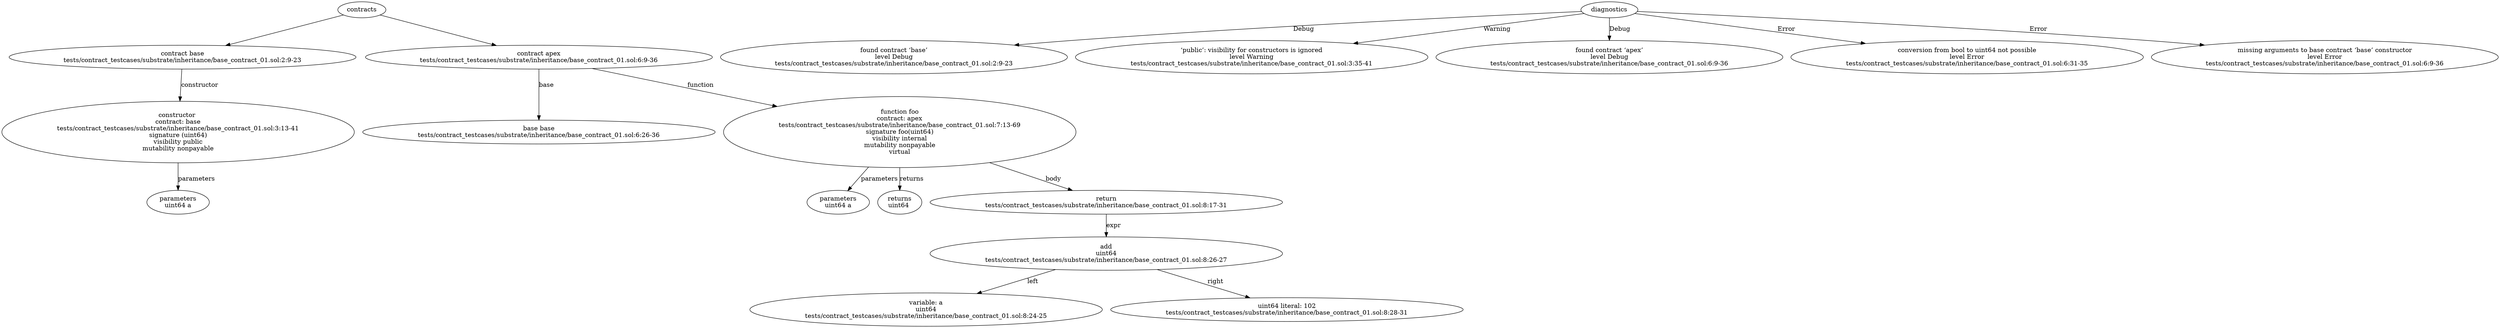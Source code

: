 strict digraph "tests/contract_testcases/substrate/inheritance/base_contract_01.sol" {
	contract [label="contract base\ntests/contract_testcases/substrate/inheritance/base_contract_01.sol:2:9-23"]
	node_2 [label="constructor \ncontract: base\ntests/contract_testcases/substrate/inheritance/base_contract_01.sol:3:13-41\nsignature (uint64)\nvisibility public\nmutability nonpayable"]
	parameters [label="parameters\nuint64 a"]
	contract_4 [label="contract apex\ntests/contract_testcases/substrate/inheritance/base_contract_01.sol:6:9-36"]
	base [label="base base\ntests/contract_testcases/substrate/inheritance/base_contract_01.sol:6:26-36"]
	foo [label="function foo\ncontract: apex\ntests/contract_testcases/substrate/inheritance/base_contract_01.sol:7:13-69\nsignature foo(uint64)\nvisibility internal\nmutability nonpayable\nvirtual"]
	parameters_7 [label="parameters\nuint64 a"]
	returns [label="returns\nuint64 "]
	return [label="return\ntests/contract_testcases/substrate/inheritance/base_contract_01.sol:8:17-31"]
	add [label="add\nuint64\ntests/contract_testcases/substrate/inheritance/base_contract_01.sol:8:26-27"]
	variable [label="variable: a\nuint64\ntests/contract_testcases/substrate/inheritance/base_contract_01.sol:8:24-25"]
	number_literal [label="uint64 literal: 102\ntests/contract_testcases/substrate/inheritance/base_contract_01.sol:8:28-31"]
	diagnostic [label="found contract ‘base’\nlevel Debug\ntests/contract_testcases/substrate/inheritance/base_contract_01.sol:2:9-23"]
	diagnostic_15 [label="‘public’: visibility for constructors is ignored\nlevel Warning\ntests/contract_testcases/substrate/inheritance/base_contract_01.sol:3:35-41"]
	diagnostic_16 [label="found contract ‘apex’\nlevel Debug\ntests/contract_testcases/substrate/inheritance/base_contract_01.sol:6:9-36"]
	diagnostic_17 [label="conversion from bool to uint64 not possible\nlevel Error\ntests/contract_testcases/substrate/inheritance/base_contract_01.sol:6:31-35"]
	diagnostic_18 [label="missing arguments to base contract ‘base’ constructor\nlevel Error\ntests/contract_testcases/substrate/inheritance/base_contract_01.sol:6:9-36"]
	contracts -> contract
	contract -> node_2 [label="constructor"]
	node_2 -> parameters [label="parameters"]
	contracts -> contract_4
	contract_4 -> base [label="base"]
	contract_4 -> foo [label="function"]
	foo -> parameters_7 [label="parameters"]
	foo -> returns [label="returns"]
	foo -> return [label="body"]
	return -> add [label="expr"]
	add -> variable [label="left"]
	add -> number_literal [label="right"]
	diagnostics -> diagnostic [label="Debug"]
	diagnostics -> diagnostic_15 [label="Warning"]
	diagnostics -> diagnostic_16 [label="Debug"]
	diagnostics -> diagnostic_17 [label="Error"]
	diagnostics -> diagnostic_18 [label="Error"]
}
